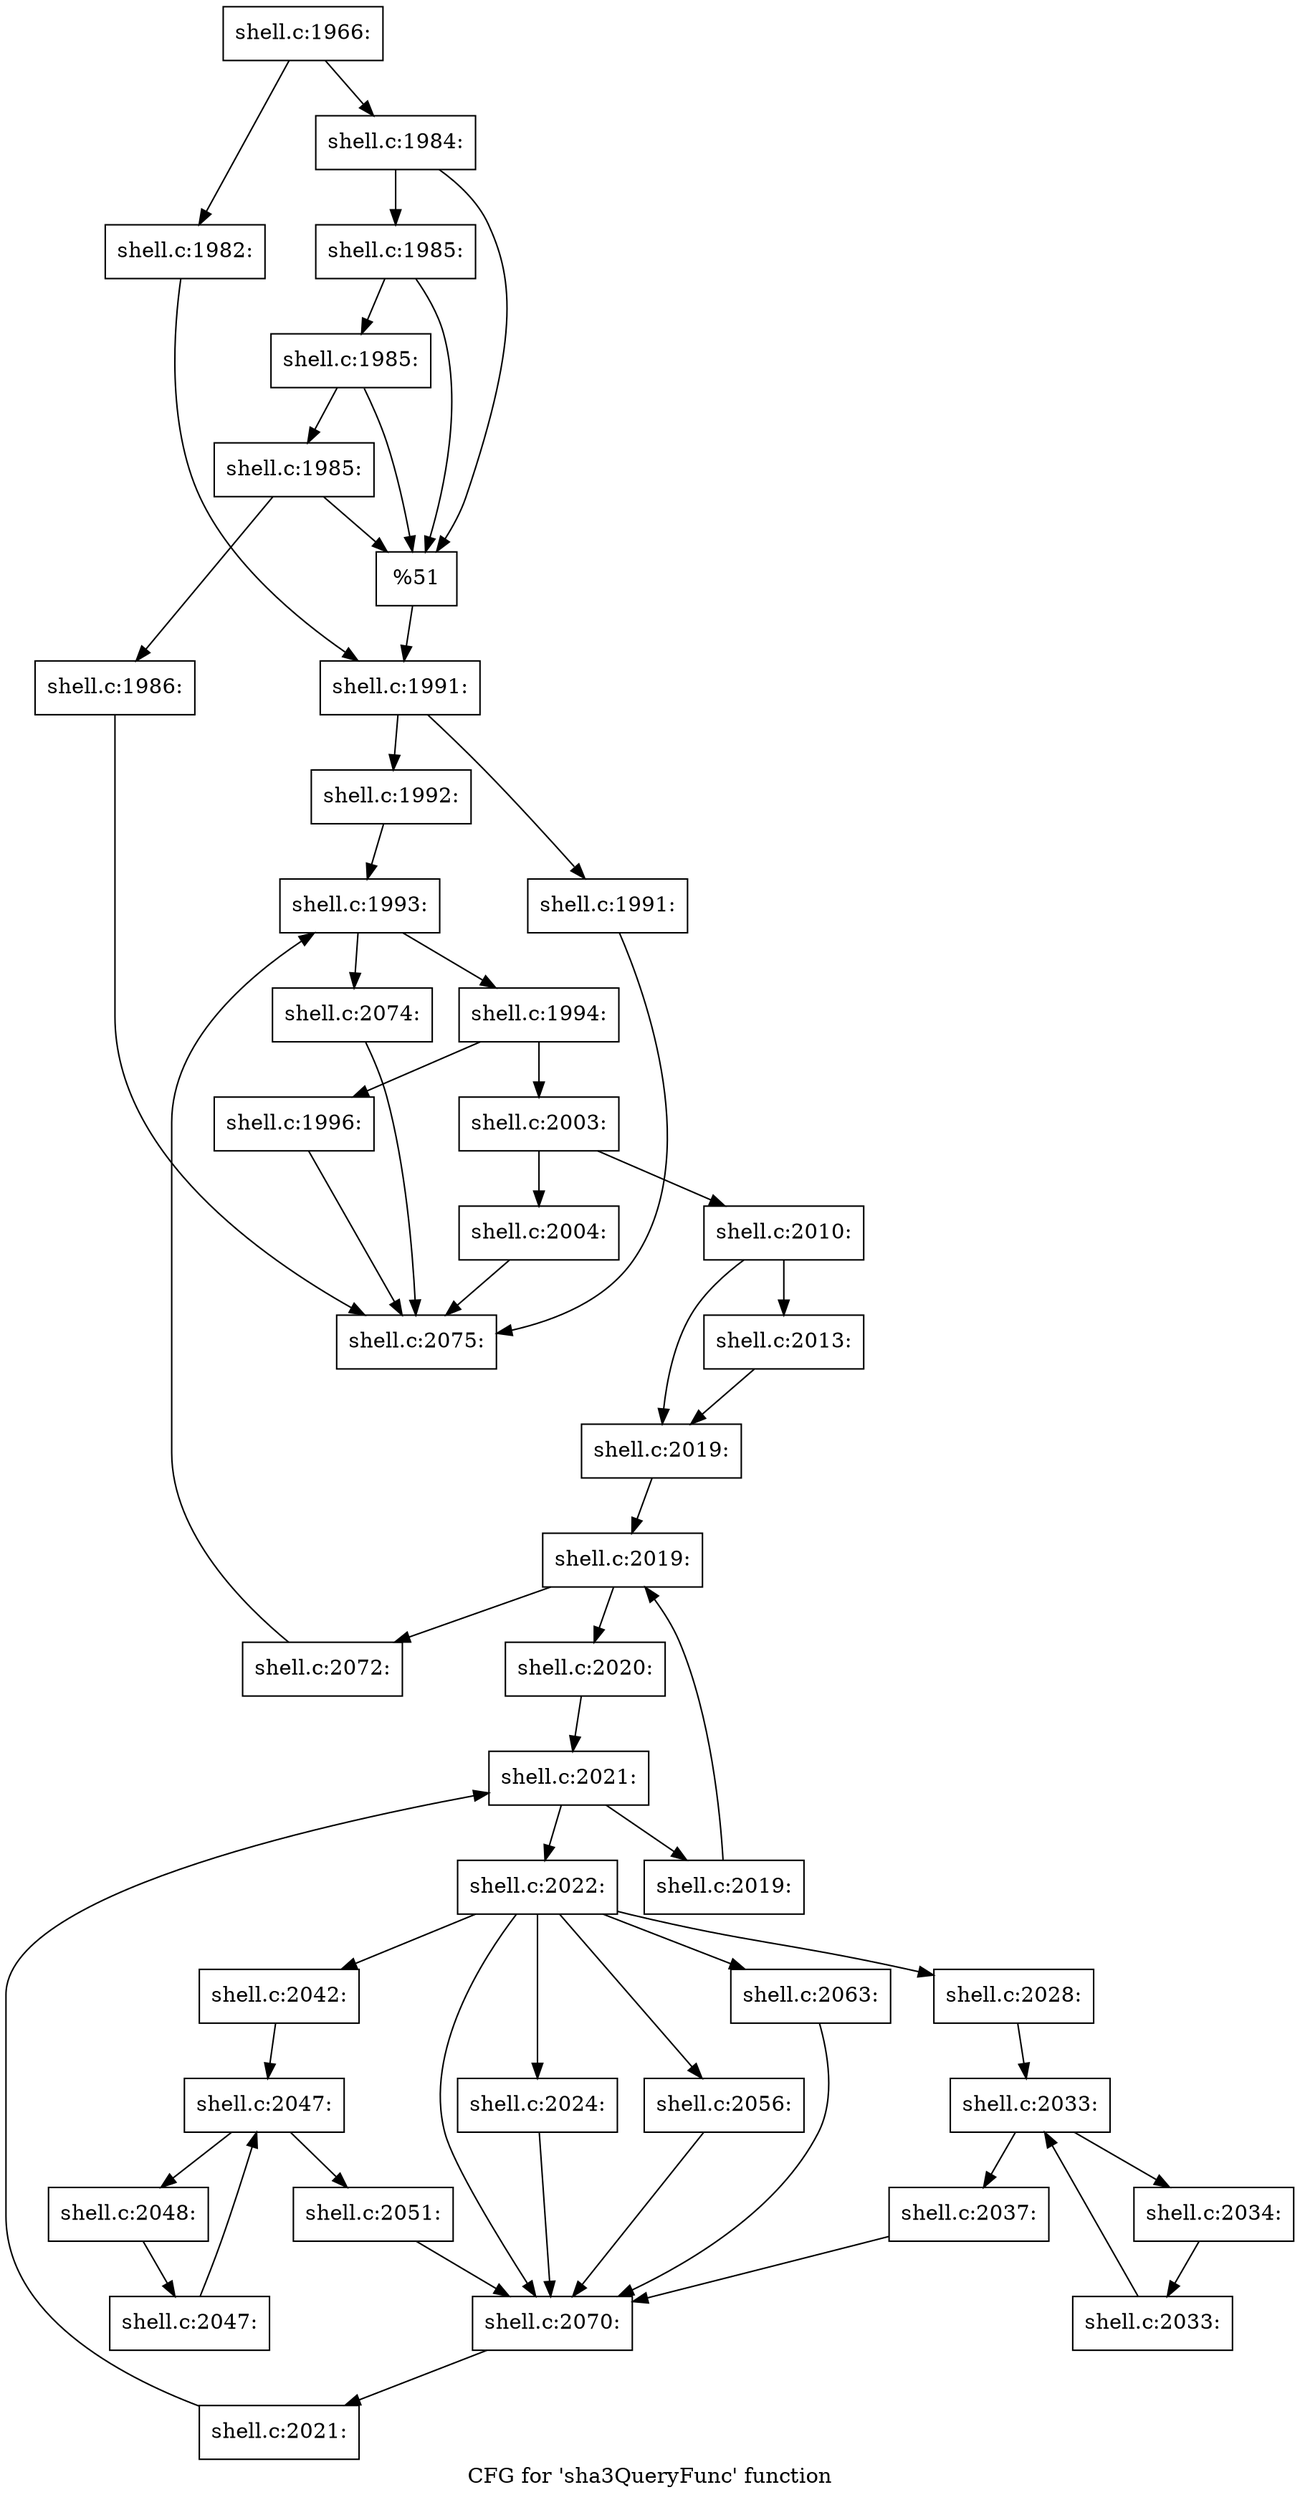 digraph "CFG for 'sha3QueryFunc' function" {
	label="CFG for 'sha3QueryFunc' function";

	Node0x5602761d79d0 [shape=record,label="{shell.c:1966:}"];
	Node0x5602761d79d0 -> Node0x560276558020;
	Node0x5602761d79d0 -> Node0x5602765580c0;
	Node0x560276558020 [shape=record,label="{shell.c:1982:}"];
	Node0x560276558020 -> Node0x560276558070;
	Node0x5602765580c0 [shape=record,label="{shell.c:1984:}"];
	Node0x5602765580c0 -> Node0x560276806af0;
	Node0x5602765580c0 -> Node0x5602768069a0;
	Node0x560276806af0 [shape=record,label="{shell.c:1985:}"];
	Node0x560276806af0 -> Node0x560276806a70;
	Node0x560276806af0 -> Node0x5602768069a0;
	Node0x560276806a70 [shape=record,label="{shell.c:1985:}"];
	Node0x560276806a70 -> Node0x5602768069f0;
	Node0x560276806a70 -> Node0x5602768069a0;
	Node0x5602768069f0 [shape=record,label="{shell.c:1985:}"];
	Node0x5602768069f0 -> Node0x560276806950;
	Node0x5602768069f0 -> Node0x5602768069a0;
	Node0x560276806950 [shape=record,label="{shell.c:1986:}"];
	Node0x560276806950 -> Node0x560276767e40;
	Node0x5602768069a0 [shape=record,label="{%51}"];
	Node0x5602768069a0 -> Node0x560276558070;
	Node0x560276558070 [shape=record,label="{shell.c:1991:}"];
	Node0x560276558070 -> Node0x5602768079f0;
	Node0x560276558070 -> Node0x560276807a40;
	Node0x5602768079f0 [shape=record,label="{shell.c:1991:}"];
	Node0x5602768079f0 -> Node0x560276767e40;
	Node0x560276807a40 [shape=record,label="{shell.c:1992:}"];
	Node0x560276807a40 -> Node0x560276807fc0;
	Node0x560276807fc0 [shape=record,label="{shell.c:1993:}"];
	Node0x560276807fc0 -> Node0x5602768083e0;
	Node0x560276807fc0 -> Node0x560276808120;
	Node0x5602768083e0 [shape=record,label="{shell.c:1994:}"];
	Node0x5602768083e0 -> Node0x560276808840;
	Node0x5602768083e0 -> Node0x5602768089c0;
	Node0x560276808840 [shape=record,label="{shell.c:1996:}"];
	Node0x560276808840 -> Node0x560276767e40;
	Node0x5602768089c0 [shape=record,label="{shell.c:2003:}"];
	Node0x5602768089c0 -> Node0x560276809d10;
	Node0x5602768089c0 -> Node0x560276809cc0;
	Node0x560276809cc0 [shape=record,label="{shell.c:2004:}"];
	Node0x560276809cc0 -> Node0x560276767e40;
	Node0x560276809d10 [shape=record,label="{shell.c:2010:}"];
	Node0x560276809d10 -> Node0x56027680b950;
	Node0x560276809d10 -> Node0x56027680bd70;
	Node0x56027680b950 [shape=record,label="{shell.c:2013:}"];
	Node0x56027680b950 -> Node0x56027680bd70;
	Node0x56027680bd70 [shape=record,label="{shell.c:2019:}"];
	Node0x56027680bd70 -> Node0x5602761d7ac0;
	Node0x5602761d7ac0 [shape=record,label="{shell.c:2019:}"];
	Node0x5602761d7ac0 -> Node0x56027680cc70;
	Node0x5602761d7ac0 -> Node0x56027680c590;
	Node0x56027680cc70 [shape=record,label="{shell.c:2020:}"];
	Node0x56027680cc70 -> Node0x56027680d330;
	Node0x56027680d330 [shape=record,label="{shell.c:2021:}"];
	Node0x56027680d330 -> Node0x56027680d470;
	Node0x56027680d330 -> Node0x56027680d180;
	Node0x56027680d470 [shape=record,label="{shell.c:2022:}"];
	Node0x56027680d470 -> Node0x56027680d730;
	Node0x56027680d470 -> Node0x56027680e360;
	Node0x56027680d470 -> Node0x56027680e790;
	Node0x56027680d470 -> Node0x560276811060;
	Node0x56027680d470 -> Node0x5602764690e0;
	Node0x56027680d470 -> Node0x560276817820;
	Node0x56027680e360 [shape=record,label="{shell.c:2024:}"];
	Node0x56027680e360 -> Node0x56027680d730;
	Node0x56027680e790 [shape=record,label="{shell.c:2028:}"];
	Node0x56027680e790 -> Node0x56027680fdc0;
	Node0x56027680fdc0 [shape=record,label="{shell.c:2033:}"];
	Node0x56027680fdc0 -> Node0x56027680ff00;
	Node0x56027680fdc0 -> Node0x56027680f890;
	Node0x56027680ff00 [shape=record,label="{shell.c:2034:}"];
	Node0x56027680ff00 -> Node0x56027680fe70;
	Node0x56027680fe70 [shape=record,label="{shell.c:2033:}"];
	Node0x56027680fe70 -> Node0x56027680fdc0;
	Node0x56027680f890 [shape=record,label="{shell.c:2037:}"];
	Node0x56027680f890 -> Node0x56027680d730;
	Node0x560276811060 [shape=record,label="{shell.c:2042:}"];
	Node0x560276811060 -> Node0x560276467fa0;
	Node0x560276467fa0 [shape=record,label="{shell.c:2047:}"];
	Node0x560276467fa0 -> Node0x5602764680e0;
	Node0x560276467fa0 -> Node0x5602765b6670;
	Node0x5602764680e0 [shape=record,label="{shell.c:2048:}"];
	Node0x5602764680e0 -> Node0x560276468050;
	Node0x560276468050 [shape=record,label="{shell.c:2047:}"];
	Node0x560276468050 -> Node0x560276467fa0;
	Node0x5602765b6670 [shape=record,label="{shell.c:2051:}"];
	Node0x5602765b6670 -> Node0x56027680d730;
	Node0x5602764690e0 [shape=record,label="{shell.c:2056:}"];
	Node0x5602764690e0 -> Node0x56027680d730;
	Node0x560276817820 [shape=record,label="{shell.c:2063:}"];
	Node0x560276817820 -> Node0x56027680d730;
	Node0x56027680d730 [shape=record,label="{shell.c:2070:}"];
	Node0x56027680d730 -> Node0x56027680d3e0;
	Node0x56027680d3e0 [shape=record,label="{shell.c:2021:}"];
	Node0x56027680d3e0 -> Node0x56027680d330;
	Node0x56027680d180 [shape=record,label="{shell.c:2019:}"];
	Node0x56027680d180 -> Node0x5602761d7ac0;
	Node0x56027680c590 [shape=record,label="{shell.c:2072:}"];
	Node0x56027680c590 -> Node0x560276807fc0;
	Node0x560276808120 [shape=record,label="{shell.c:2074:}"];
	Node0x560276808120 -> Node0x560276767e40;
	Node0x560276767e40 [shape=record,label="{shell.c:2075:}"];
}
